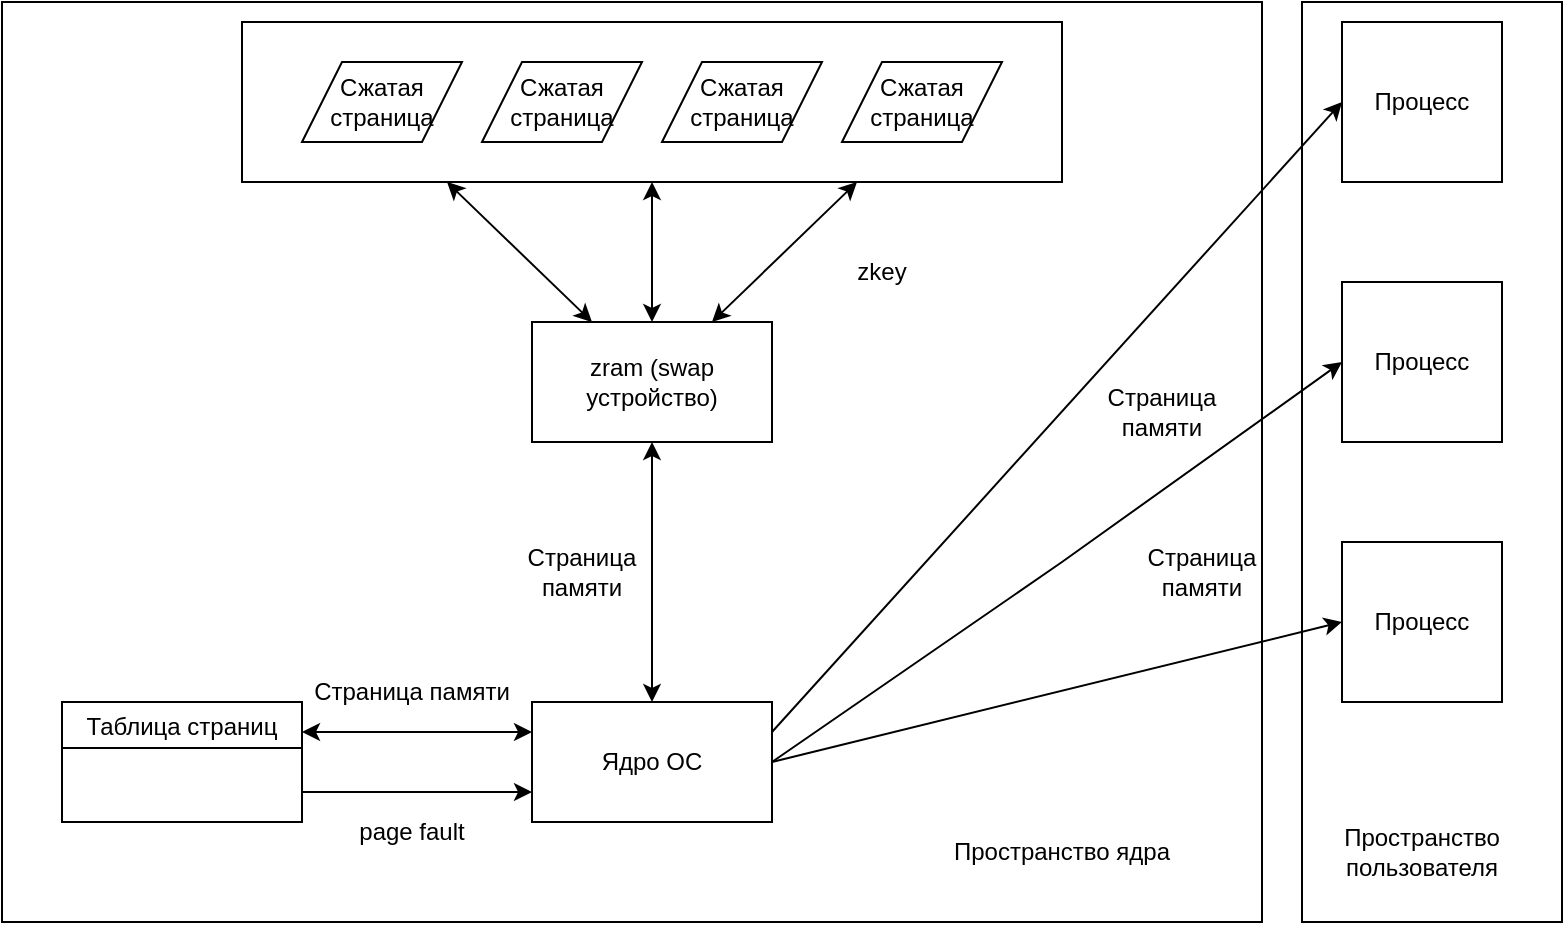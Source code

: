 <mxfile version="16.0.3" type="device"><diagram id="dKlt2y1xPzx2vbjdmcjY" name="Page-1"><mxGraphModel dx="2256" dy="374" grid="1" gridSize="10" guides="1" tooltips="1" connect="1" arrows="1" fold="1" page="1" pageScale="1" pageWidth="850" pageHeight="1100" math="0" shadow="0"><root><mxCell id="0"/><mxCell id="1" parent="0"/><mxCell id="CebjB-zho-fKxPLt5UVP-1" value="zram (swap устройство)" style="rounded=0;whiteSpace=wrap;html=1;" vertex="1" parent="1"><mxGeometry x="195" y="160" width="120" height="60" as="geometry"/></mxCell><mxCell id="CebjB-zho-fKxPLt5UVP-2" value="Сжатая&lt;br&gt;страница" style="shape=parallelogram;perimeter=parallelogramPerimeter;whiteSpace=wrap;html=1;fixedSize=1;" vertex="1" parent="1"><mxGeometry x="80" y="30" width="80" height="40" as="geometry"/></mxCell><mxCell id="CebjB-zho-fKxPLt5UVP-3" value="Сжатая&lt;br&gt;страница" style="shape=parallelogram;perimeter=parallelogramPerimeter;whiteSpace=wrap;html=1;fixedSize=1;" vertex="1" parent="1"><mxGeometry x="170" y="30" width="80" height="40" as="geometry"/></mxCell><mxCell id="CebjB-zho-fKxPLt5UVP-4" value="Сжатая&lt;br&gt;страница" style="shape=parallelogram;perimeter=parallelogramPerimeter;whiteSpace=wrap;html=1;fixedSize=1;" vertex="1" parent="1"><mxGeometry x="260" y="30" width="80" height="40" as="geometry"/></mxCell><mxCell id="CebjB-zho-fKxPLt5UVP-5" value="Сжатая&lt;br&gt;страница" style="shape=parallelogram;perimeter=parallelogramPerimeter;whiteSpace=wrap;html=1;fixedSize=1;" vertex="1" parent="1"><mxGeometry x="350" y="30" width="80" height="40" as="geometry"/></mxCell><mxCell id="CebjB-zho-fKxPLt5UVP-6" value="" style="rounded=0;whiteSpace=wrap;html=1;fillColor=none;" vertex="1" parent="1"><mxGeometry x="50" y="10" width="410" height="80" as="geometry"/></mxCell><mxCell id="CebjB-zho-fKxPLt5UVP-8" value="" style="endArrow=classic;startArrow=classic;html=1;rounded=0;exitX=0.5;exitY=0;exitDx=0;exitDy=0;entryX=0.5;entryY=1;entryDx=0;entryDy=0;" edge="1" parent="1" source="CebjB-zho-fKxPLt5UVP-1" target="CebjB-zho-fKxPLt5UVP-6"><mxGeometry width="50" height="50" relative="1" as="geometry"><mxPoint x="400" y="190" as="sourcePoint"/><mxPoint x="450" y="140" as="targetPoint"/></mxGeometry></mxCell><mxCell id="CebjB-zho-fKxPLt5UVP-9" value="" style="endArrow=classic;startArrow=classic;html=1;rounded=0;exitX=0.25;exitY=0;exitDx=0;exitDy=0;entryX=0.25;entryY=1;entryDx=0;entryDy=0;" edge="1" parent="1" source="CebjB-zho-fKxPLt5UVP-1" target="CebjB-zho-fKxPLt5UVP-6"><mxGeometry width="50" height="50" relative="1" as="geometry"><mxPoint x="400" y="190" as="sourcePoint"/><mxPoint x="450" y="140" as="targetPoint"/></mxGeometry></mxCell><mxCell id="CebjB-zho-fKxPLt5UVP-10" value="" style="endArrow=classic;startArrow=classic;html=1;rounded=0;exitX=0.75;exitY=0;exitDx=0;exitDy=0;entryX=0.75;entryY=1;entryDx=0;entryDy=0;" edge="1" parent="1" source="CebjB-zho-fKxPLt5UVP-1" target="CebjB-zho-fKxPLt5UVP-6"><mxGeometry width="50" height="50" relative="1" as="geometry"><mxPoint x="400" y="190" as="sourcePoint"/><mxPoint x="450" y="140" as="targetPoint"/></mxGeometry></mxCell><mxCell id="CebjB-zho-fKxPLt5UVP-11" value="zkey" style="text;html=1;strokeColor=none;fillColor=none;align=center;verticalAlign=middle;whiteSpace=wrap;rounded=0;" vertex="1" parent="1"><mxGeometry x="340" y="120" width="60" height="30" as="geometry"/></mxCell><mxCell id="CebjB-zho-fKxPLt5UVP-12" value="Ядро ОС" style="rounded=0;whiteSpace=wrap;html=1;fillColor=default;" vertex="1" parent="1"><mxGeometry x="195" y="350" width="120" height="60" as="geometry"/></mxCell><mxCell id="CebjB-zho-fKxPLt5UVP-13" value="" style="endArrow=classic;startArrow=classic;html=1;rounded=0;exitX=0.5;exitY=0;exitDx=0;exitDy=0;entryX=0.5;entryY=1;entryDx=0;entryDy=0;" edge="1" parent="1" source="CebjB-zho-fKxPLt5UVP-12" target="CebjB-zho-fKxPLt5UVP-1"><mxGeometry width="50" height="50" relative="1" as="geometry"><mxPoint x="400" y="270" as="sourcePoint"/><mxPoint x="450" y="220" as="targetPoint"/></mxGeometry></mxCell><mxCell id="CebjB-zho-fKxPLt5UVP-14" value="Страница памяти" style="text;html=1;strokeColor=none;fillColor=none;align=center;verticalAlign=middle;whiteSpace=wrap;rounded=0;" vertex="1" parent="1"><mxGeometry x="190" y="270" width="60" height="30" as="geometry"/></mxCell><mxCell id="CebjB-zho-fKxPLt5UVP-15" value="Процесс" style="whiteSpace=wrap;html=1;aspect=fixed;fillColor=default;" vertex="1" parent="1"><mxGeometry x="600" y="140" width="80" height="80" as="geometry"/></mxCell><mxCell id="CebjB-zho-fKxPLt5UVP-16" value="Страница &lt;br&gt;памяти" style="text;html=1;strokeColor=none;fillColor=none;align=center;verticalAlign=middle;whiteSpace=wrap;rounded=0;" vertex="1" parent="1"><mxGeometry x="480" y="190" width="60" height="30" as="geometry"/></mxCell><mxCell id="CebjB-zho-fKxPLt5UVP-18" value="" style="endArrow=classic;html=1;rounded=0;exitX=1;exitY=0.5;exitDx=0;exitDy=0;entryX=0;entryY=0.5;entryDx=0;entryDy=0;" edge="1" parent="1" source="CebjB-zho-fKxPLt5UVP-12" target="CebjB-zho-fKxPLt5UVP-15"><mxGeometry width="50" height="50" relative="1" as="geometry"><mxPoint x="400" y="390" as="sourcePoint"/><mxPoint x="450" y="340" as="targetPoint"/><Array as="points"><mxPoint x="460" y="280"/></Array></mxGeometry></mxCell><mxCell id="CebjB-zho-fKxPLt5UVP-19" value="Таблица страниц" style="swimlane;fillColor=default;fontStyle=0" vertex="1" parent="1"><mxGeometry x="-40" y="350" width="120" height="60" as="geometry"/></mxCell><mxCell id="CebjB-zho-fKxPLt5UVP-20" value="" style="endArrow=classic;html=1;rounded=0;exitX=1;exitY=0.25;exitDx=0;exitDy=0;entryX=0;entryY=0.25;entryDx=0;entryDy=0;startArrow=classic;startFill=1;" edge="1" parent="1" source="CebjB-zho-fKxPLt5UVP-19" target="CebjB-zho-fKxPLt5UVP-12"><mxGeometry width="50" height="50" relative="1" as="geometry"><mxPoint x="160" y="300" as="sourcePoint"/><mxPoint x="210" y="250" as="targetPoint"/></mxGeometry></mxCell><mxCell id="CebjB-zho-fKxPLt5UVP-21" value="Страница памяти" style="text;html=1;strokeColor=none;fillColor=none;align=center;verticalAlign=middle;whiteSpace=wrap;rounded=0;" vertex="1" parent="1"><mxGeometry x="80" y="330" width="110" height="30" as="geometry"/></mxCell><mxCell id="CebjB-zho-fKxPLt5UVP-22" value="" style="endArrow=classic;html=1;rounded=0;exitX=1;exitY=0.75;exitDx=0;exitDy=0;entryX=0;entryY=0.75;entryDx=0;entryDy=0;" edge="1" parent="1" source="CebjB-zho-fKxPLt5UVP-19" target="CebjB-zho-fKxPLt5UVP-12"><mxGeometry width="50" height="50" relative="1" as="geometry"><mxPoint x="160" y="340" as="sourcePoint"/><mxPoint x="210" y="290" as="targetPoint"/></mxGeometry></mxCell><mxCell id="CebjB-zho-fKxPLt5UVP-23" value="page fault" style="text;html=1;strokeColor=none;fillColor=none;align=center;verticalAlign=middle;whiteSpace=wrap;rounded=0;" vertex="1" parent="1"><mxGeometry x="85" y="400" width="100" height="30" as="geometry"/></mxCell><mxCell id="CebjB-zho-fKxPLt5UVP-24" value="" style="rounded=0;whiteSpace=wrap;html=1;fillColor=none;" vertex="1" parent="1"><mxGeometry x="-70" width="630" height="460" as="geometry"/></mxCell><mxCell id="CebjB-zho-fKxPLt5UVP-25" value="" style="rounded=0;whiteSpace=wrap;html=1;fillColor=none;" vertex="1" parent="1"><mxGeometry x="580" width="130" height="460" as="geometry"/></mxCell><mxCell id="CebjB-zho-fKxPLt5UVP-26" value="Пространство ядра" style="text;html=1;strokeColor=none;fillColor=none;align=center;verticalAlign=middle;whiteSpace=wrap;rounded=0;" vertex="1" parent="1"><mxGeometry x="400" y="410" width="120" height="30" as="geometry"/></mxCell><mxCell id="CebjB-zho-fKxPLt5UVP-27" value="Пространство пользователя" style="text;html=1;strokeColor=none;fillColor=none;align=center;verticalAlign=middle;whiteSpace=wrap;rounded=0;" vertex="1" parent="1"><mxGeometry x="580" y="410" width="120" height="30" as="geometry"/></mxCell><mxCell id="CebjB-zho-fKxPLt5UVP-28" value="Процесс" style="whiteSpace=wrap;html=1;aspect=fixed;fillColor=default;" vertex="1" parent="1"><mxGeometry x="600" y="10" width="80" height="80" as="geometry"/></mxCell><mxCell id="CebjB-zho-fKxPLt5UVP-29" value="Процесс" style="whiteSpace=wrap;html=1;aspect=fixed;fillColor=default;" vertex="1" parent="1"><mxGeometry x="600" y="270" width="80" height="80" as="geometry"/></mxCell><mxCell id="CebjB-zho-fKxPLt5UVP-30" value="" style="endArrow=classic;html=1;rounded=0;entryX=0;entryY=0.5;entryDx=0;entryDy=0;exitX=1;exitY=0.5;exitDx=0;exitDy=0;" edge="1" parent="1" source="CebjB-zho-fKxPLt5UVP-12" target="CebjB-zho-fKxPLt5UVP-29"><mxGeometry width="50" height="50" relative="1" as="geometry"><mxPoint x="160" y="300" as="sourcePoint"/><mxPoint x="210" y="250" as="targetPoint"/></mxGeometry></mxCell><mxCell id="CebjB-zho-fKxPLt5UVP-31" value="" style="endArrow=classic;html=1;rounded=0;exitX=1;exitY=0.25;exitDx=0;exitDy=0;entryX=0;entryY=0.5;entryDx=0;entryDy=0;" edge="1" parent="1" source="CebjB-zho-fKxPLt5UVP-12" target="CebjB-zho-fKxPLt5UVP-28"><mxGeometry width="50" height="50" relative="1" as="geometry"><mxPoint x="160" y="300" as="sourcePoint"/><mxPoint x="210" y="250" as="targetPoint"/></mxGeometry></mxCell><mxCell id="CebjB-zho-fKxPLt5UVP-32" value="Страница &lt;br&gt;памяти" style="text;html=1;strokeColor=none;fillColor=none;align=center;verticalAlign=middle;whiteSpace=wrap;rounded=0;" vertex="1" parent="1"><mxGeometry x="500" y="270" width="60" height="30" as="geometry"/></mxCell></root></mxGraphModel></diagram></mxfile>